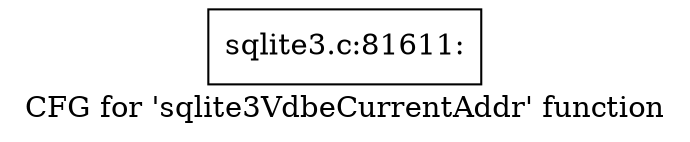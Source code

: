 digraph "CFG for 'sqlite3VdbeCurrentAddr' function" {
	label="CFG for 'sqlite3VdbeCurrentAddr' function";

	Node0x55c0f8b36140 [shape=record,label="{sqlite3.c:81611:}"];
}

